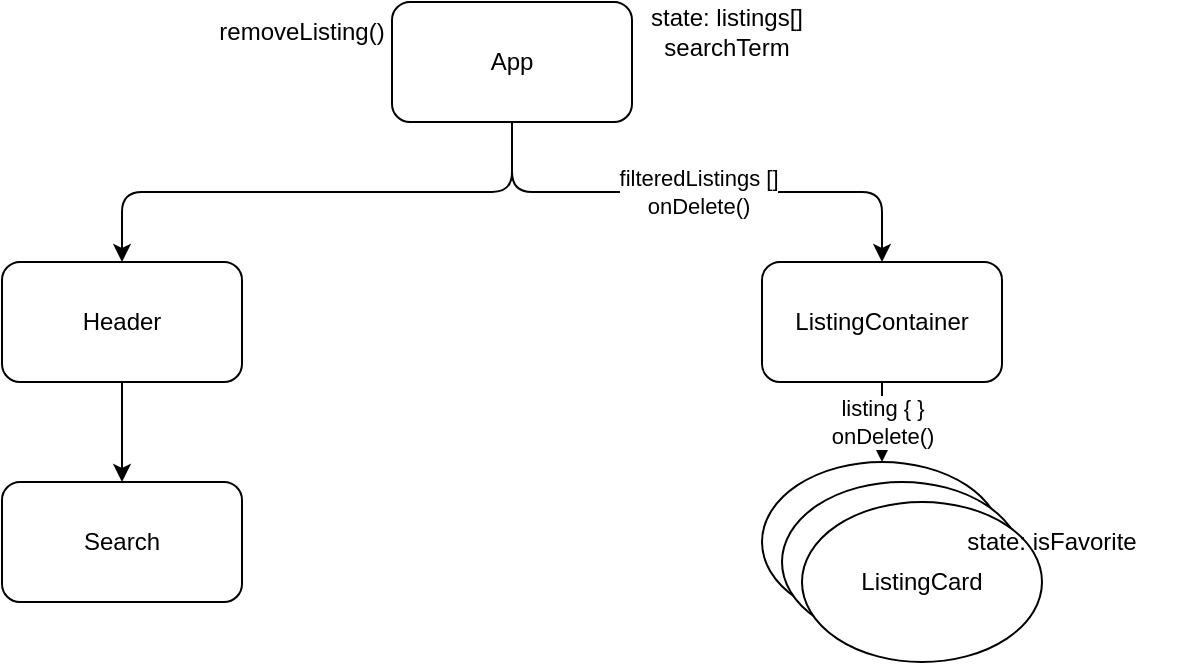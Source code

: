 <mxfile>
    <diagram id="hzT_3hXbIm0esjTRwp74" name="Page-1">
        <mxGraphModel dx="531" dy="600" grid="1" gridSize="10" guides="1" tooltips="1" connect="1" arrows="1" fold="1" page="1" pageScale="1" pageWidth="850" pageHeight="1100" math="0" shadow="0">
            <root>
                <mxCell id="0"/>
                <mxCell id="1" parent="0"/>
                <mxCell id="6" style="edgeStyle=orthogonalEdgeStyle;html=1;exitX=0.5;exitY=1;exitDx=0;exitDy=0;entryX=0.5;entryY=0;entryDx=0;entryDy=0;" parent="1" source="2" target="3" edge="1">
                    <mxGeometry relative="1" as="geometry"/>
                </mxCell>
                <mxCell id="8" value="filteredListings []&lt;br&gt;onDelete()" style="edgeStyle=orthogonalEdgeStyle;html=1;exitX=0.5;exitY=1;exitDx=0;exitDy=0;entryX=0.5;entryY=0;entryDx=0;entryDy=0;" parent="1" source="2" target="4" edge="1">
                    <mxGeometry relative="1" as="geometry"/>
                </mxCell>
                <mxCell id="2" value="App" style="rounded=1;whiteSpace=wrap;html=1;" parent="1" vertex="1">
                    <mxGeometry x="365" y="50" width="120" height="60" as="geometry"/>
                </mxCell>
                <mxCell id="7" style="edgeStyle=orthogonalEdgeStyle;html=1;exitX=0.5;exitY=1;exitDx=0;exitDy=0;entryX=0.5;entryY=0;entryDx=0;entryDy=0;" parent="1" source="3" target="5" edge="1">
                    <mxGeometry relative="1" as="geometry"/>
                </mxCell>
                <mxCell id="3" value="Header" style="rounded=1;whiteSpace=wrap;html=1;" parent="1" vertex="1">
                    <mxGeometry x="170" y="180" width="120" height="60" as="geometry"/>
                </mxCell>
                <mxCell id="12" value="listing { }&lt;br&gt;onDelete()" style="edgeStyle=orthogonalEdgeStyle;html=1;exitX=0.5;exitY=1;exitDx=0;exitDy=0;entryX=0.5;entryY=0;entryDx=0;entryDy=0;" parent="1" source="4" target="9" edge="1">
                    <mxGeometry relative="1" as="geometry"/>
                </mxCell>
                <mxCell id="4" value="ListingContainer" style="rounded=1;whiteSpace=wrap;html=1;" parent="1" vertex="1">
                    <mxGeometry x="550" y="180" width="120" height="60" as="geometry"/>
                </mxCell>
                <mxCell id="5" value="Search" style="rounded=1;whiteSpace=wrap;html=1;" parent="1" vertex="1">
                    <mxGeometry x="170" y="290" width="120" height="60" as="geometry"/>
                </mxCell>
                <mxCell id="9" value="ListingCard" style="ellipse;whiteSpace=wrap;html=1;" parent="1" vertex="1">
                    <mxGeometry x="550" y="280" width="120" height="80" as="geometry"/>
                </mxCell>
                <mxCell id="10" value="ListingCard" style="ellipse;whiteSpace=wrap;html=1;" parent="1" vertex="1">
                    <mxGeometry x="560" y="290" width="120" height="80" as="geometry"/>
                </mxCell>
                <mxCell id="11" value="ListingCard" style="ellipse;whiteSpace=wrap;html=1;" parent="1" vertex="1">
                    <mxGeometry x="570" y="300" width="120" height="80" as="geometry"/>
                </mxCell>
                <mxCell id="13" value="state: listings[]&lt;br&gt;searchTerm" style="text;html=1;strokeColor=none;fillColor=none;align=center;verticalAlign=middle;whiteSpace=wrap;rounded=0;" parent="1" vertex="1">
                    <mxGeometry x="470" y="50" width="125" height="30" as="geometry"/>
                </mxCell>
                <mxCell id="14" value="state: isFavorite" style="text;html=1;strokeColor=none;fillColor=none;align=center;verticalAlign=middle;whiteSpace=wrap;rounded=0;" vertex="1" parent="1">
                    <mxGeometry x="620" y="305" width="150" height="30" as="geometry"/>
                </mxCell>
                <mxCell id="15" value="removeListing()" style="text;html=1;strokeColor=none;fillColor=none;align=center;verticalAlign=middle;whiteSpace=wrap;rounded=0;" vertex="1" parent="1">
                    <mxGeometry x="290" y="50" width="60" height="30" as="geometry"/>
                </mxCell>
            </root>
        </mxGraphModel>
    </diagram>
</mxfile>